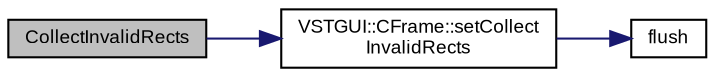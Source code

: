 digraph "CollectInvalidRects"
{
  bgcolor="transparent";
  edge [fontname="Arial",fontsize="9",labelfontname="Arial",labelfontsize="9"];
  node [fontname="Arial",fontsize="9",shape=record];
  rankdir="LR";
  Node1 [label="CollectInvalidRects",height=0.2,width=0.4,color="black", fillcolor="grey75", style="filled" fontcolor="black"];
  Node1 -> Node2 [color="midnightblue",fontsize="9",style="solid",fontname="Arial"];
  Node2 [label="VSTGUI::CFrame::setCollect\lInvalidRects",height=0.2,width=0.4,color="black",URL="$class_v_s_t_g_u_i_1_1_c_frame.html#a2c3865cc6313cb3595d1313eaee5fac8"];
  Node2 -> Node3 [color="midnightblue",fontsize="9",style="solid",fontname="Arial"];
  Node3 [label="flush",height=0.2,width=0.4,color="black",URL="$struct_v_s_t_g_u_i_1_1_c_frame_1_1_collect_invalid_rects.html#adac116554b543b7c4228c018a85882f5"];
}
